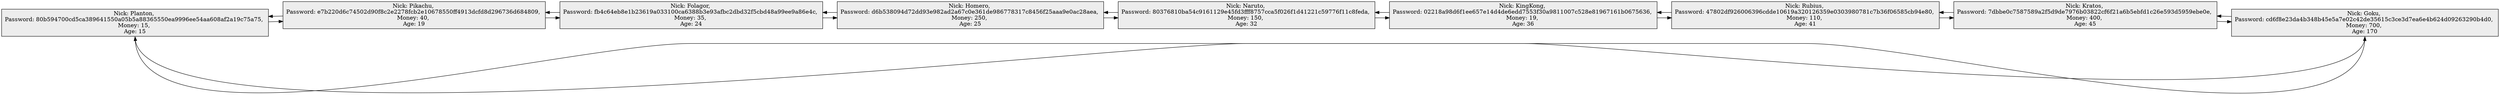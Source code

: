 digraph G {
rankdir=LR;
node [shape=box, color=black , style=filled, fillcolor=gray93];
Node0[label="Nick: Planton, \nPassword: 80b594700cd5ca389641550a05b5a88365550ea9996ee54aa608af2a19c75a75, \nMoney: 15, \nAge: 15"];
Node1[label="Nick: Pikachu, \nPassword: e7b220d6c74502d90f8c2e2278fcb2e10678550ff4913dcfd8d296736d684809, \nMoney: 40, \nAge: 19"];
Node2[label="Nick: Folagor, \nPassword: fb4c64eb8e1b23619a033100ca6388b3e93afbc2dbd32f5cbd48a99ee9a86e4c, \nMoney: 35, \nAge: 24"];
Node3[label="Nick: Homero, \nPassword: d6b538094d72dd93e982ad2a67c0e361de986778317c8456f25aaa9e0ac28aea, \nMoney: 250, \nAge: 25"];
Node4[label="Nick: Naruto, \nPassword: 80376810ba54c9161129e45fd3fff8757cca5f026f1d41221c59776f11c8feda, \nMoney: 150, \nAge: 32"];
Node5[label="Nick: KingKong, \nPassword: 02218a98d6f1ee657e14d4de6edd7553f30a9811007c528e81967161b0675636, \nMoney: 19, \nAge: 36"];
Node6[label="Nick: Rubius, \nPassword: 47802df926006396cdde10619a320126359e0303980781c7b36f06585cb94e80, \nMoney: 110, \nAge: 41"];
Node7[label="Nick: Kratos, \nPassword: 7dbbe0c7587589a2f5d9de7976b03822cf6f21a6b5ebfd1c26e593d5959ebe0e, \nMoney: 400, \nAge: 45"];
Node8[label="Nick: Goku, \nPassword: cd6f8e23da4b348b45e5a7e02c42de35615c3ce3d7ea6e4b624d09263290b4d0, \nMoney: 700, \nAge: 170"];
Node0->Node1;
Node1->Node0;
Node1->Node2;
Node2->Node1;
Node2->Node3;
Node3->Node2;
Node3->Node4;
Node4->Node3;
Node4->Node5;
Node5->Node4;
Node5->Node6;
Node6->Node5;
Node6->Node7;
Node7->Node6;
Node7->Node8;
Node8->Node7;
Node8:s->Node0:s;
Node0:s->Node8:s;
}